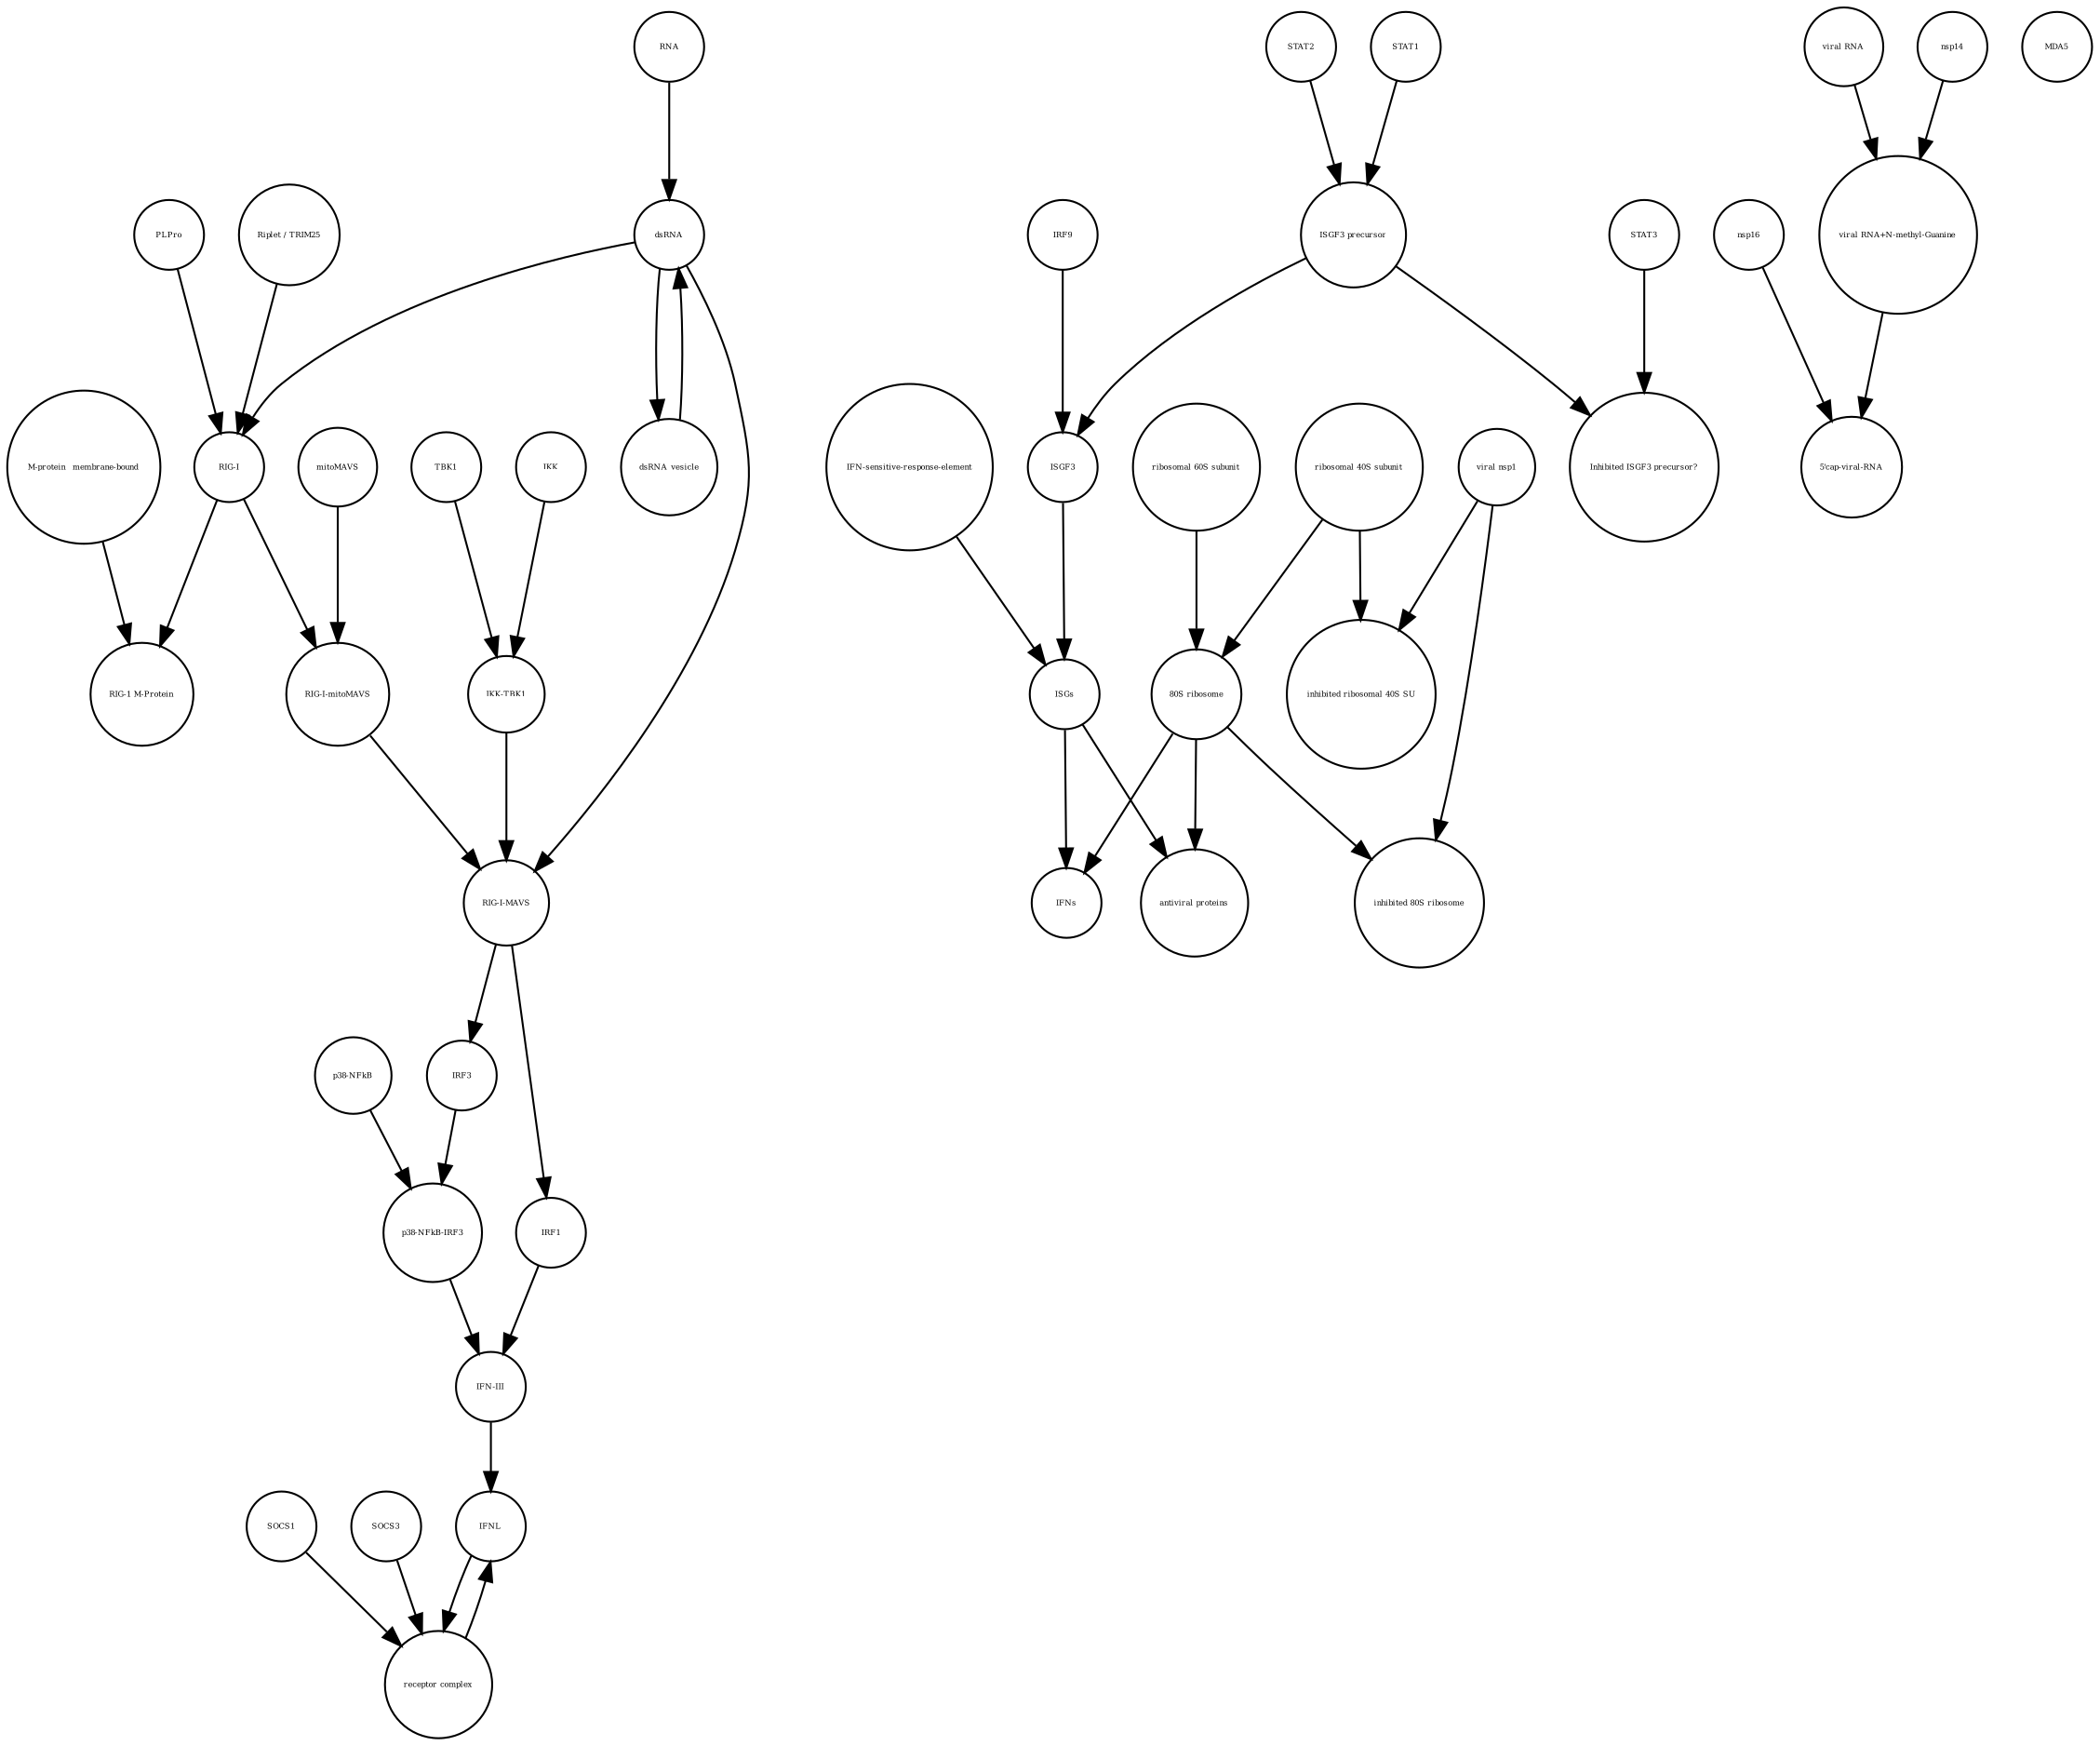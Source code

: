 strict digraph  {
dsRNA [annotation="", bipartite=0, cls="nucleic acid feature", fontsize=4, label=dsRNA, shape=circle];
"RIG-I-mitoMAVS" [annotation="", bipartite=0, cls=complex, fontsize=4, label="RIG-I-mitoMAVS", shape=circle];
PLPro [annotation="", bipartite=0, cls=macromolecule, fontsize=4, label=PLPro, shape=circle];
ISGs [annotation="", bipartite=0, cls="nucleic acid feature", fontsize=4, label=ISGs, shape=circle];
SOCS1 [annotation="", bipartite=0, cls=macromolecule, fontsize=4, label=SOCS1, shape=circle];
STAT2 [annotation="", bipartite=0, cls=macromolecule, fontsize=4, label=STAT2, shape=circle];
IRF9 [annotation="", bipartite=0, cls=macromolecule, fontsize=4, label=IRF9, shape=circle];
"Inhibited ISGF3 precursor?" [annotation="", bipartite=0, cls=complex, fontsize=4, label="Inhibited ISGF3 precursor?", shape=circle];
"ribosomal 60S subunit" [annotation="", bipartite=0, cls=complex, fontsize=4, label="ribosomal 60S subunit", shape=circle];
"ISGF3 precursor" [annotation="", bipartite=0, cls=complex, fontsize=4, label="ISGF3 precursor", shape=circle];
"IFN-sensitive-response-element" [annotation="", bipartite=0, cls="nucleic acid feature", fontsize=4, label="IFN-sensitive-response-element", shape=circle];
IFNL [annotation="", bipartite=0, cls=macromolecule, fontsize=4, label=IFNL, shape=circle];
"5'cap-viral-RNA" [annotation="", bipartite=0, cls="nucleic acid feature", fontsize=4, label="5'cap-viral-RNA", shape=circle];
dsRNA_vesicle [annotation="", bipartite=0, cls="nucleic acid feature", fontsize=4, label=dsRNA_vesicle, shape=circle];
"IFN-III" [annotation="", bipartite=0, cls=macromolecule, fontsize=4, label="IFN-III", shape=circle];
"RIG-I-MAVS" [annotation="", bipartite=0, cls=complex, fontsize=4, label="RIG-I-MAVS", shape=circle];
ISGF3 [annotation="", bipartite=0, cls=complex, fontsize=4, label=ISGF3, shape=circle];
STAT1 [annotation="", bipartite=0, cls=macromolecule, fontsize=4, label=STAT1, shape=circle];
"p38-NFkB-IRF3" [annotation="", bipartite=0, cls=complex, fontsize=4, label="p38-NFkB-IRF3", shape=circle];
SOCS3 [annotation="", bipartite=0, cls=macromolecule, fontsize=4, label=SOCS3, shape=circle];
TBK1 [annotation="", bipartite=0, cls=macromolecule, fontsize=4, label=TBK1, shape=circle];
nsp16 [annotation="", bipartite=0, cls=macromolecule, fontsize=4, label=nsp16, shape=circle];
"antiviral proteins" [annotation="", bipartite=0, cls=macromolecule, fontsize=4, label="antiviral proteins", shape=circle];
"IKK-TBK1" [annotation="", bipartite=0, cls=complex, fontsize=4, label="IKK-TBK1", shape=circle];
"ribosomal 40S subunit" [annotation="", bipartite=0, cls=complex, fontsize=4, label="ribosomal 40S subunit", shape=circle];
IRF1 [annotation="", bipartite=0, cls=macromolecule, fontsize=4, label=IRF1, shape=circle];
"RIG-I" [annotation="", bipartite=0, cls=macromolecule, fontsize=4, label="RIG-I", shape=circle];
RNA [annotation="", bipartite=0, cls="nucleic acid feature", fontsize=4, label=RNA, shape=circle];
"M-protein_ membrane-bound" [annotation="", bipartite=0, cls=macromolecule, fontsize=4, label="M-protein_ membrane-bound", shape=circle];
"viral RNA" [annotation="", bipartite=0, cls="nucleic acid feature", fontsize=4, label="viral RNA", shape=circle];
IRF3 [annotation="", bipartite=0, cls=macromolecule, fontsize=4, label=IRF3, shape=circle];
"inhibited 80S ribosome" [annotation="", bipartite=0, cls=complex, fontsize=4, label="inhibited 80S ribosome", shape=circle];
nsp14 [annotation="", bipartite=0, cls=macromolecule, fontsize=4, label=nsp14, shape=circle];
"viral RNA+N-methyl-Guanine" [annotation="", bipartite=0, cls="nucleic acid feature", fontsize=4, label="viral RNA+N-methyl-Guanine", shape=circle];
"Riplet / TRIM25" [annotation="", bipartite=0, cls=macromolecule, fontsize=4, label="Riplet / TRIM25", shape=circle];
"receptor complex" [annotation="", bipartite=0, cls=complex, fontsize=4, label="receptor complex", shape=circle];
"viral nsp1" [annotation="", bipartite=0, cls=macromolecule, fontsize=4, label="viral nsp1", shape=circle];
STAT3 [annotation="", bipartite=0, cls=macromolecule, fontsize=4, label=STAT3, shape=circle];
"80S ribosome" [annotation="", bipartite=0, cls=complex, fontsize=4, label="80S ribosome", shape=circle];
mitoMAVS [annotation="", bipartite=0, cls=macromolecule, fontsize=4, label=mitoMAVS, shape=circle];
IFNs [annotation="", bipartite=0, cls=macromolecule, fontsize=4, label=IFNs, shape=circle];
IKK [annotation="", bipartite=0, cls=macromolecule, fontsize=4, label=IKK, shape=circle];
"p38-NFkB" [annotation="", bipartite=0, cls=complex, fontsize=4, label="p38-NFkB", shape=circle];
"RIG-1 M-Protein" [annotation="", bipartite=0, cls=complex, fontsize=4, label="RIG-1 M-Protein", shape=circle];
"inhibited ribosomal 40S SU" [annotation="urn_miriam_doi_10.1101%2F2020.05.18.102467", bipartite=0, cls=complex, fontsize=4, label="inhibited ribosomal 40S SU", shape=circle];
MDA5 [annotation="", bipartite=0, cls=macromolecule, fontsize=4, label=MDA5, shape=circle];
dsRNA -> dsRNA_vesicle  [annotation="", interaction_type=production];
dsRNA -> "RIG-I-MAVS"  [annotation="", interaction_type="necessary stimulation"];
dsRNA -> "RIG-I"  [annotation="", interaction_type="necessary stimulation"];
"RIG-I-mitoMAVS" -> "RIG-I-MAVS"  [annotation="", interaction_type=production];
PLPro -> "RIG-I"  [annotation="", interaction_type=catalysis];
ISGs -> "antiviral proteins"  [annotation="", interaction_type=production];
ISGs -> IFNs  [annotation="", interaction_type=production];
SOCS1 -> "receptor complex"  [annotation="", interaction_type=production];
STAT2 -> "ISGF3 precursor"  [annotation="", interaction_type=production];
IRF9 -> ISGF3  [annotation="", interaction_type=production];
"ribosomal 60S subunit" -> "80S ribosome"  [annotation="", interaction_type=production];
"ISGF3 precursor" -> ISGF3  [annotation="", interaction_type=production];
"ISGF3 precursor" -> "Inhibited ISGF3 precursor?"  [annotation="", interaction_type=production];
"IFN-sensitive-response-element" -> ISGs  [annotation="", interaction_type=production];
IFNL -> "receptor complex"  [annotation="", interaction_type=stimulation];
dsRNA_vesicle -> dsRNA  [annotation="", interaction_type=production];
"IFN-III" -> IFNL  [annotation="", interaction_type=production];
"RIG-I-MAVS" -> IRF1  [annotation="", interaction_type=catalysis];
"RIG-I-MAVS" -> IRF3  [annotation="", interaction_type=stimulation];
ISGF3 -> ISGs  [annotation="", interaction_type="necessary stimulation"];
STAT1 -> "ISGF3 precursor"  [annotation="", interaction_type=production];
"p38-NFkB-IRF3" -> "IFN-III"  [annotation="", interaction_type=stimulation];
SOCS3 -> "receptor complex"  [annotation="", interaction_type=production];
TBK1 -> "IKK-TBK1"  [annotation="", interaction_type=production];
nsp16 -> "5'cap-viral-RNA"  [annotation="urn_miriam_doi_10.1016%2Fj.chom.2020.05.008", interaction_type=catalysis];
"IKK-TBK1" -> "RIG-I-MAVS"  [annotation="", interaction_type=production];
"ribosomal 40S subunit" -> "inhibited ribosomal 40S SU"  [annotation="", interaction_type=production];
"ribosomal 40S subunit" -> "80S ribosome"  [annotation="", interaction_type=production];
IRF1 -> "IFN-III"  [annotation="", interaction_type=stimulation];
"RIG-I" -> "RIG-I-mitoMAVS"  [annotation="", interaction_type=production];
"RIG-I" -> "RIG-1 M-Protein"  [annotation="", interaction_type=production];
RNA -> dsRNA  [annotation="", interaction_type=production];
"M-protein_ membrane-bound" -> "RIG-1 M-Protein"  [annotation="", interaction_type=production];
"viral RNA" -> "viral RNA+N-methyl-Guanine"  [annotation="", interaction_type=production];
IRF3 -> "p38-NFkB-IRF3"  [annotation="", interaction_type=production];
nsp14 -> "viral RNA+N-methyl-Guanine"  [annotation="", interaction_type=catalysis];
"viral RNA+N-methyl-Guanine" -> "5'cap-viral-RNA"  [annotation="", interaction_type=production];
"Riplet / TRIM25" -> "RIG-I"  [annotation="", interaction_type=catalysis];
"receptor complex" -> IFNL  [annotation="", interaction_type=production];
"viral nsp1" -> "inhibited 80S ribosome"  [annotation="", interaction_type=production];
"viral nsp1" -> "inhibited ribosomal 40S SU"  [annotation="", interaction_type=production];
STAT3 -> "Inhibited ISGF3 precursor?"  [annotation="", interaction_type=production];
"80S ribosome" -> "antiviral proteins"  [annotation="", interaction_type=catalysis];
"80S ribosome" -> IFNs  [annotation="", interaction_type=catalysis];
"80S ribosome" -> "inhibited 80S ribosome"  [annotation="", interaction_type=production];
mitoMAVS -> "RIG-I-mitoMAVS"  [annotation="", interaction_type=production];
IKK -> "IKK-TBK1"  [annotation="", interaction_type=production];
"p38-NFkB" -> "p38-NFkB-IRF3"  [annotation="", interaction_type=production];
}
